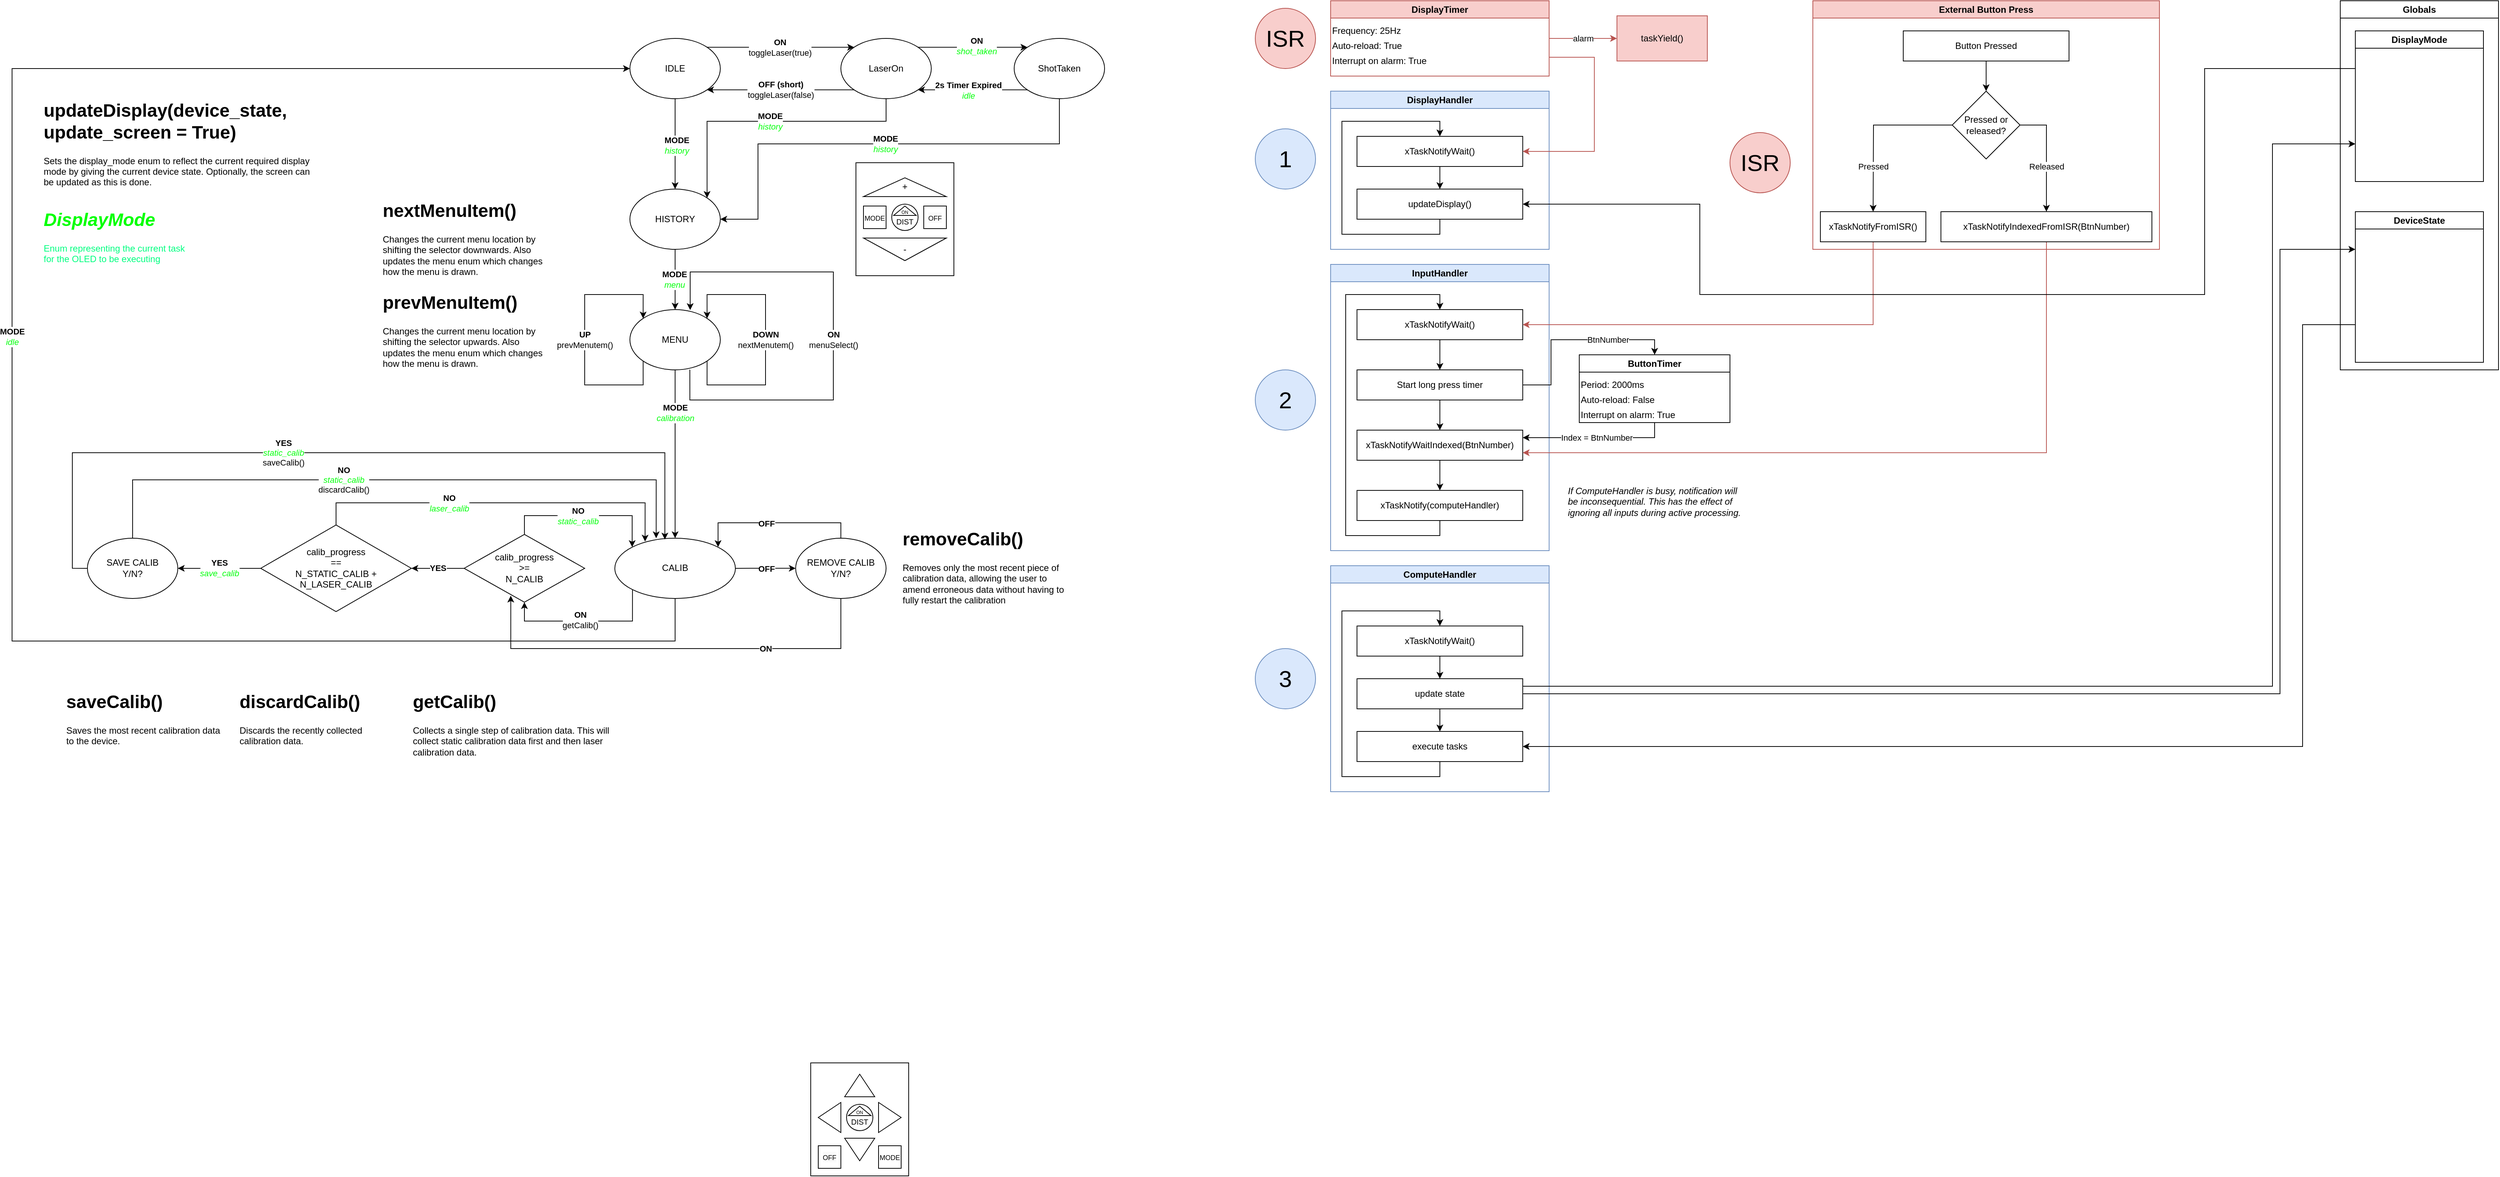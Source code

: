 <mxfile version="24.8.0">
  <diagram name="Page-1" id="2YBvvXClWsGukQMizWep">
    <mxGraphModel dx="4624" dy="1140" grid="1" gridSize="10" guides="1" tooltips="1" connect="1" arrows="1" fold="1" page="1" pageScale="1" pageWidth="850" pageHeight="1100" math="0" shadow="0">
      <root>
        <mxCell id="0" />
        <mxCell id="1" parent="0" />
        <mxCell id="vgHbjqKDZF2ZcQPQUERC-5" value="DisplayHandler" style="swimlane;whiteSpace=wrap;html=1;fillColor=#dae8fc;strokeColor=#6c8ebf;" parent="1" vertex="1">
          <mxGeometry x="30" y="150" width="290" height="210" as="geometry" />
        </mxCell>
        <mxCell id="vgHbjqKDZF2ZcQPQUERC-75" value="" style="edgeStyle=orthogonalEdgeStyle;rounded=0;orthogonalLoop=1;jettySize=auto;html=1;" parent="vgHbjqKDZF2ZcQPQUERC-5" source="vgHbjqKDZF2ZcQPQUERC-10" target="vgHbjqKDZF2ZcQPQUERC-74" edge="1">
          <mxGeometry relative="1" as="geometry" />
        </mxCell>
        <mxCell id="vgHbjqKDZF2ZcQPQUERC-10" value="xTaskNotifyWait()" style="rounded=0;whiteSpace=wrap;html=1;" parent="vgHbjqKDZF2ZcQPQUERC-5" vertex="1">
          <mxGeometry x="35" y="60" width="220" height="40" as="geometry" />
        </mxCell>
        <mxCell id="vgHbjqKDZF2ZcQPQUERC-76" style="edgeStyle=orthogonalEdgeStyle;rounded=0;orthogonalLoop=1;jettySize=auto;html=1;exitX=0.5;exitY=1;exitDx=0;exitDy=0;entryX=0.5;entryY=0;entryDx=0;entryDy=0;" parent="vgHbjqKDZF2ZcQPQUERC-5" source="vgHbjqKDZF2ZcQPQUERC-74" target="vgHbjqKDZF2ZcQPQUERC-10" edge="1">
          <mxGeometry relative="1" as="geometry">
            <Array as="points">
              <mxPoint x="145" y="190" />
              <mxPoint x="15" y="190" />
              <mxPoint x="15" y="40" />
              <mxPoint x="145" y="40" />
            </Array>
          </mxGeometry>
        </mxCell>
        <mxCell id="vgHbjqKDZF2ZcQPQUERC-74" value="updateDisplay()" style="rounded=0;whiteSpace=wrap;html=1;" parent="vgHbjqKDZF2ZcQPQUERC-5" vertex="1">
          <mxGeometry x="35" y="130" width="220" height="40" as="geometry" />
        </mxCell>
        <mxCell id="vgHbjqKDZF2ZcQPQUERC-20" value="alarm" style="edgeStyle=orthogonalEdgeStyle;rounded=0;orthogonalLoop=1;jettySize=auto;html=1;entryX=0;entryY=0.5;entryDx=0;entryDy=0;fillColor=#f8cecc;strokeColor=#b85450;" parent="1" source="vgHbjqKDZF2ZcQPQUERC-12" target="vgHbjqKDZF2ZcQPQUERC-21" edge="1">
          <mxGeometry relative="1" as="geometry">
            <mxPoint x="310" y="80" as="targetPoint" />
          </mxGeometry>
        </mxCell>
        <mxCell id="vgHbjqKDZF2ZcQPQUERC-77" style="edgeStyle=orthogonalEdgeStyle;rounded=0;orthogonalLoop=1;jettySize=auto;html=1;exitX=1;exitY=0.75;exitDx=0;exitDy=0;entryX=1;entryY=0.5;entryDx=0;entryDy=0;fillColor=#f8cecc;strokeColor=#b85450;" parent="1" source="vgHbjqKDZF2ZcQPQUERC-12" target="vgHbjqKDZF2ZcQPQUERC-10" edge="1">
          <mxGeometry relative="1" as="geometry">
            <Array as="points">
              <mxPoint x="380" y="105" />
              <mxPoint x="380" y="230" />
            </Array>
          </mxGeometry>
        </mxCell>
        <mxCell id="vgHbjqKDZF2ZcQPQUERC-12" value="DisplayTimer" style="swimlane;whiteSpace=wrap;html=1;fillColor=#f8cecc;strokeColor=#b85450;" parent="1" vertex="1">
          <mxGeometry x="30" y="30" width="290" height="100" as="geometry" />
        </mxCell>
        <mxCell id="vgHbjqKDZF2ZcQPQUERC-13" value="Frequency: 25Hz" style="text;html=1;align=left;verticalAlign=middle;whiteSpace=wrap;rounded=0;" parent="vgHbjqKDZF2ZcQPQUERC-12" vertex="1">
          <mxGeometry y="30" width="200" height="20" as="geometry" />
        </mxCell>
        <mxCell id="vgHbjqKDZF2ZcQPQUERC-14" value="Auto-reload: True" style="text;html=1;align=left;verticalAlign=middle;whiteSpace=wrap;rounded=0;" parent="vgHbjqKDZF2ZcQPQUERC-12" vertex="1">
          <mxGeometry y="50" width="200" height="20" as="geometry" />
        </mxCell>
        <mxCell id="vgHbjqKDZF2ZcQPQUERC-15" value="Interrupt on alarm: True" style="text;html=1;align=left;verticalAlign=middle;whiteSpace=wrap;rounded=0;" parent="vgHbjqKDZF2ZcQPQUERC-12" vertex="1">
          <mxGeometry y="70" width="200" height="20" as="geometry" />
        </mxCell>
        <mxCell id="vgHbjqKDZF2ZcQPQUERC-21" value="taskYield()" style="rounded=0;whiteSpace=wrap;html=1;fillColor=#f8cecc;strokeColor=#b85450;" parent="1" vertex="1">
          <mxGeometry x="410" y="50" width="120" height="60" as="geometry" />
        </mxCell>
        <mxCell id="vgHbjqKDZF2ZcQPQUERC-22" value="InputHandler" style="swimlane;whiteSpace=wrap;html=1;fillColor=#dae8fc;strokeColor=#6c8ebf;" parent="1" vertex="1">
          <mxGeometry x="30" y="380" width="290" height="380" as="geometry" />
        </mxCell>
        <mxCell id="vgHbjqKDZF2ZcQPQUERC-23" value="" style="edgeStyle=orthogonalEdgeStyle;rounded=0;orthogonalLoop=1;jettySize=auto;html=1;" parent="vgHbjqKDZF2ZcQPQUERC-22" source="vgHbjqKDZF2ZcQPQUERC-24" target="vgHbjqKDZF2ZcQPQUERC-25" edge="1">
          <mxGeometry relative="1" as="geometry" />
        </mxCell>
        <mxCell id="vgHbjqKDZF2ZcQPQUERC-24" value="xTaskNotifyWait()" style="rounded=0;whiteSpace=wrap;html=1;" parent="vgHbjqKDZF2ZcQPQUERC-22" vertex="1">
          <mxGeometry x="35" y="60" width="220" height="40" as="geometry" />
        </mxCell>
        <mxCell id="vgHbjqKDZF2ZcQPQUERC-32" value="" style="edgeStyle=orthogonalEdgeStyle;rounded=0;orthogonalLoop=1;jettySize=auto;html=1;" parent="vgHbjqKDZF2ZcQPQUERC-22" source="vgHbjqKDZF2ZcQPQUERC-25" target="vgHbjqKDZF2ZcQPQUERC-31" edge="1">
          <mxGeometry relative="1" as="geometry" />
        </mxCell>
        <mxCell id="vgHbjqKDZF2ZcQPQUERC-25" value="Start long press timer" style="rounded=0;whiteSpace=wrap;html=1;" parent="vgHbjqKDZF2ZcQPQUERC-22" vertex="1">
          <mxGeometry x="35" y="140" width="220" height="40" as="geometry" />
        </mxCell>
        <mxCell id="vgHbjqKDZF2ZcQPQUERC-56" value="" style="edgeStyle=orthogonalEdgeStyle;rounded=0;orthogonalLoop=1;jettySize=auto;html=1;" parent="vgHbjqKDZF2ZcQPQUERC-22" source="vgHbjqKDZF2ZcQPQUERC-31" target="vgHbjqKDZF2ZcQPQUERC-55" edge="1">
          <mxGeometry relative="1" as="geometry" />
        </mxCell>
        <mxCell id="vgHbjqKDZF2ZcQPQUERC-31" value="xTaskNotifyWaitIndexed(BtnNumber)" style="rounded=0;whiteSpace=wrap;html=1;" parent="vgHbjqKDZF2ZcQPQUERC-22" vertex="1">
          <mxGeometry x="35" y="220" width="220" height="40" as="geometry" />
        </mxCell>
        <mxCell id="vgHbjqKDZF2ZcQPQUERC-58" style="edgeStyle=orthogonalEdgeStyle;rounded=0;orthogonalLoop=1;jettySize=auto;html=1;exitX=0.5;exitY=1;exitDx=0;exitDy=0;entryX=0.5;entryY=0;entryDx=0;entryDy=0;" parent="vgHbjqKDZF2ZcQPQUERC-22" source="vgHbjqKDZF2ZcQPQUERC-55" target="vgHbjqKDZF2ZcQPQUERC-24" edge="1">
          <mxGeometry relative="1" as="geometry">
            <mxPoint x="120.345" y="370" as="targetPoint" />
            <Array as="points">
              <mxPoint x="140" y="360" />
              <mxPoint x="20" y="360" />
              <mxPoint x="20" y="40" />
              <mxPoint x="140" y="40" />
            </Array>
          </mxGeometry>
        </mxCell>
        <mxCell id="vgHbjqKDZF2ZcQPQUERC-55" value="xTaskNotify(computeHandler)" style="rounded=0;whiteSpace=wrap;html=1;" parent="vgHbjqKDZF2ZcQPQUERC-22" vertex="1">
          <mxGeometry x="35" y="300" width="220" height="40" as="geometry" />
        </mxCell>
        <mxCell id="vgHbjqKDZF2ZcQPQUERC-35" value="Index = BtnNumber" style="edgeStyle=orthogonalEdgeStyle;rounded=0;orthogonalLoop=1;jettySize=auto;html=1;exitX=0.5;exitY=1;exitDx=0;exitDy=0;entryX=1;entryY=0.25;entryDx=0;entryDy=0;" parent="1" source="vgHbjqKDZF2ZcQPQUERC-26" target="vgHbjqKDZF2ZcQPQUERC-31" edge="1">
          <mxGeometry relative="1" as="geometry" />
        </mxCell>
        <mxCell id="vgHbjqKDZF2ZcQPQUERC-26" value="ButtonTimer" style="swimlane;whiteSpace=wrap;html=1;" parent="1" vertex="1">
          <mxGeometry x="360" y="500" width="200" height="90" as="geometry" />
        </mxCell>
        <mxCell id="vgHbjqKDZF2ZcQPQUERC-27" value="Period: 2000ms" style="text;html=1;align=left;verticalAlign=middle;whiteSpace=wrap;rounded=0;" parent="vgHbjqKDZF2ZcQPQUERC-26" vertex="1">
          <mxGeometry y="30" width="200" height="20" as="geometry" />
        </mxCell>
        <mxCell id="vgHbjqKDZF2ZcQPQUERC-28" value="Auto-reload: False" style="text;html=1;align=left;verticalAlign=middle;whiteSpace=wrap;rounded=0;" parent="vgHbjqKDZF2ZcQPQUERC-26" vertex="1">
          <mxGeometry y="50" width="200" height="20" as="geometry" />
        </mxCell>
        <mxCell id="vgHbjqKDZF2ZcQPQUERC-29" value="Interrupt on alarm: True" style="text;html=1;align=left;verticalAlign=middle;whiteSpace=wrap;rounded=0;" parent="vgHbjqKDZF2ZcQPQUERC-26" vertex="1">
          <mxGeometry y="70" width="200" height="20" as="geometry" />
        </mxCell>
        <mxCell id="vgHbjqKDZF2ZcQPQUERC-34" value="BtnNumber" style="edgeStyle=orthogonalEdgeStyle;rounded=0;orthogonalLoop=1;jettySize=auto;html=1;exitX=1;exitY=0.5;exitDx=0;exitDy=0;entryX=0.5;entryY=0;entryDx=0;entryDy=0;" parent="1" source="vgHbjqKDZF2ZcQPQUERC-25" target="vgHbjqKDZF2ZcQPQUERC-26" edge="1">
          <mxGeometry x="0.357" relative="1" as="geometry">
            <mxPoint as="offset" />
          </mxGeometry>
        </mxCell>
        <mxCell id="vgHbjqKDZF2ZcQPQUERC-53" style="edgeStyle=orthogonalEdgeStyle;rounded=0;orthogonalLoop=1;jettySize=auto;html=1;exitX=0.5;exitY=1;exitDx=0;exitDy=0;entryX=1;entryY=0.5;entryDx=0;entryDy=0;fillColor=#f8cecc;strokeColor=#b85450;" parent="1" source="vgHbjqKDZF2ZcQPQUERC-43" target="vgHbjqKDZF2ZcQPQUERC-24" edge="1">
          <mxGeometry relative="1" as="geometry">
            <Array as="points">
              <mxPoint x="750" y="460" />
            </Array>
          </mxGeometry>
        </mxCell>
        <mxCell id="vgHbjqKDZF2ZcQPQUERC-54" style="edgeStyle=orthogonalEdgeStyle;rounded=0;orthogonalLoop=1;jettySize=auto;html=1;exitX=0.5;exitY=1;exitDx=0;exitDy=0;entryX=1;entryY=0.75;entryDx=0;entryDy=0;fillColor=#f8cecc;strokeColor=#b85450;" parent="1" source="vgHbjqKDZF2ZcQPQUERC-47" target="vgHbjqKDZF2ZcQPQUERC-31" edge="1">
          <mxGeometry relative="1" as="geometry">
            <Array as="points">
              <mxPoint x="980" y="630" />
            </Array>
          </mxGeometry>
        </mxCell>
        <mxCell id="vgHbjqKDZF2ZcQPQUERC-57" value="&lt;i&gt;If ComputeHandler is busy, notification will be inconsequential. This has the effect of ignoring all inputs during active processing.&lt;/i&gt;" style="text;html=1;align=left;verticalAlign=middle;whiteSpace=wrap;rounded=0;" parent="1" vertex="1">
          <mxGeometry x="342.5" y="660" width="235" height="70" as="geometry" />
        </mxCell>
        <mxCell id="vgHbjqKDZF2ZcQPQUERC-59" value="&lt;font style=&quot;font-size: 31px;&quot;&gt;1&lt;/font&gt;" style="ellipse;whiteSpace=wrap;html=1;aspect=fixed;fillColor=#dae8fc;strokeColor=#6c8ebf;" parent="1" vertex="1">
          <mxGeometry x="-70" y="200" width="80" height="80" as="geometry" />
        </mxCell>
        <mxCell id="vgHbjqKDZF2ZcQPQUERC-60" value="&lt;font style=&quot;font-size: 31px;&quot;&gt;2&lt;/font&gt;" style="ellipse;whiteSpace=wrap;html=1;aspect=fixed;fillColor=#dae8fc;strokeColor=#6c8ebf;" parent="1" vertex="1">
          <mxGeometry x="-70" y="520" width="80" height="80" as="geometry" />
        </mxCell>
        <mxCell id="vgHbjqKDZF2ZcQPQUERC-61" value="&lt;font style=&quot;font-size: 31px;&quot;&gt;ISR&lt;/font&gt;" style="ellipse;whiteSpace=wrap;html=1;aspect=fixed;fillColor=#f8cecc;strokeColor=#b85450;" parent="1" vertex="1">
          <mxGeometry x="560" y="205" width="80" height="80" as="geometry" />
        </mxCell>
        <mxCell id="vgHbjqKDZF2ZcQPQUERC-62" value="&lt;font style=&quot;font-size: 31px;&quot;&gt;ISR&lt;/font&gt;" style="ellipse;whiteSpace=wrap;html=1;aspect=fixed;fillColor=#f8cecc;strokeColor=#b85450;" parent="1" vertex="1">
          <mxGeometry x="-70" y="40" width="80" height="80" as="geometry" />
        </mxCell>
        <mxCell id="vgHbjqKDZF2ZcQPQUERC-64" value="ComputeHandler" style="swimlane;whiteSpace=wrap;html=1;fillColor=#dae8fc;strokeColor=#6c8ebf;" parent="1" vertex="1">
          <mxGeometry x="30" y="780" width="290" height="300" as="geometry" />
        </mxCell>
        <mxCell id="vgHbjqKDZF2ZcQPQUERC-65" value="" style="edgeStyle=orthogonalEdgeStyle;rounded=0;orthogonalLoop=1;jettySize=auto;html=1;" parent="vgHbjqKDZF2ZcQPQUERC-64" source="vgHbjqKDZF2ZcQPQUERC-66" target="vgHbjqKDZF2ZcQPQUERC-67" edge="1">
          <mxGeometry relative="1" as="geometry" />
        </mxCell>
        <mxCell id="vgHbjqKDZF2ZcQPQUERC-66" value="xTaskNotifyWait()" style="rounded=0;whiteSpace=wrap;html=1;" parent="vgHbjqKDZF2ZcQPQUERC-64" vertex="1">
          <mxGeometry x="35" y="80" width="220" height="40" as="geometry" />
        </mxCell>
        <mxCell id="vgHbjqKDZF2ZcQPQUERC-71" value="" style="edgeStyle=orthogonalEdgeStyle;rounded=0;orthogonalLoop=1;jettySize=auto;html=1;" parent="vgHbjqKDZF2ZcQPQUERC-64" source="vgHbjqKDZF2ZcQPQUERC-67" target="vgHbjqKDZF2ZcQPQUERC-70" edge="1">
          <mxGeometry relative="1" as="geometry" />
        </mxCell>
        <mxCell id="vgHbjqKDZF2ZcQPQUERC-67" value="update state" style="rounded=0;whiteSpace=wrap;html=1;" parent="vgHbjqKDZF2ZcQPQUERC-64" vertex="1">
          <mxGeometry x="35" y="150" width="220" height="40" as="geometry" />
        </mxCell>
        <mxCell id="vgHbjqKDZF2ZcQPQUERC-72" style="edgeStyle=orthogonalEdgeStyle;rounded=0;orthogonalLoop=1;jettySize=auto;html=1;exitX=0.5;exitY=1;exitDx=0;exitDy=0;entryX=0.5;entryY=0;entryDx=0;entryDy=0;" parent="vgHbjqKDZF2ZcQPQUERC-64" source="vgHbjqKDZF2ZcQPQUERC-70" target="vgHbjqKDZF2ZcQPQUERC-66" edge="1">
          <mxGeometry relative="1" as="geometry">
            <Array as="points">
              <mxPoint x="145" y="280" />
              <mxPoint x="15" y="280" />
              <mxPoint x="15" y="60" />
              <mxPoint x="145" y="60" />
            </Array>
          </mxGeometry>
        </mxCell>
        <mxCell id="vgHbjqKDZF2ZcQPQUERC-70" value="execute tasks" style="rounded=0;whiteSpace=wrap;html=1;" parent="vgHbjqKDZF2ZcQPQUERC-64" vertex="1">
          <mxGeometry x="35" y="220" width="220" height="40" as="geometry" />
        </mxCell>
        <mxCell id="vgHbjqKDZF2ZcQPQUERC-68" value="&lt;font style=&quot;font-size: 31px;&quot;&gt;3&lt;/font&gt;" style="ellipse;whiteSpace=wrap;html=1;aspect=fixed;fillColor=#dae8fc;strokeColor=#6c8ebf;" parent="1" vertex="1">
          <mxGeometry x="-70" y="890" width="80" height="80" as="geometry" />
        </mxCell>
        <mxCell id="vgHbjqKDZF2ZcQPQUERC-85" value="Globals" style="swimlane;whiteSpace=wrap;html=1;" parent="1" vertex="1">
          <mxGeometry x="1370" y="30" width="210" height="490" as="geometry" />
        </mxCell>
        <mxCell id="vgHbjqKDZF2ZcQPQUERC-86" value="DisplayMode" style="swimlane;whiteSpace=wrap;html=1;startSize=23;" parent="vgHbjqKDZF2ZcQPQUERC-85" vertex="1">
          <mxGeometry x="20" y="40" width="170" height="200" as="geometry" />
        </mxCell>
        <mxCell id="vgHbjqKDZF2ZcQPQUERC-88" value="DeviceState" style="swimlane;whiteSpace=wrap;html=1;startSize=23;" parent="vgHbjqKDZF2ZcQPQUERC-85" vertex="1">
          <mxGeometry x="20" y="280" width="170" height="200" as="geometry" />
        </mxCell>
        <mxCell id="vgHbjqKDZF2ZcQPQUERC-89" style="edgeStyle=orthogonalEdgeStyle;rounded=0;orthogonalLoop=1;jettySize=auto;html=1;exitX=1;exitY=0.5;exitDx=0;exitDy=0;entryX=0;entryY=0.25;entryDx=0;entryDy=0;" parent="1" source="vgHbjqKDZF2ZcQPQUERC-67" target="vgHbjqKDZF2ZcQPQUERC-88" edge="1">
          <mxGeometry relative="1" as="geometry">
            <Array as="points">
              <mxPoint x="1290" y="950" />
              <mxPoint x="1290" y="360" />
            </Array>
          </mxGeometry>
        </mxCell>
        <mxCell id="vgHbjqKDZF2ZcQPQUERC-90" style="edgeStyle=orthogonalEdgeStyle;rounded=0;orthogonalLoop=1;jettySize=auto;html=1;exitX=0;exitY=0.75;exitDx=0;exitDy=0;entryX=1;entryY=0.5;entryDx=0;entryDy=0;" parent="1" source="vgHbjqKDZF2ZcQPQUERC-88" target="vgHbjqKDZF2ZcQPQUERC-70" edge="1">
          <mxGeometry relative="1" as="geometry">
            <Array as="points">
              <mxPoint x="1320" y="460" />
              <mxPoint x="1320" y="1020" />
            </Array>
          </mxGeometry>
        </mxCell>
        <mxCell id="vgHbjqKDZF2ZcQPQUERC-91" style="edgeStyle=orthogonalEdgeStyle;rounded=0;orthogonalLoop=1;jettySize=auto;html=1;exitX=1;exitY=0.25;exitDx=0;exitDy=0;entryX=0;entryY=0.75;entryDx=0;entryDy=0;" parent="1" source="vgHbjqKDZF2ZcQPQUERC-67" target="vgHbjqKDZF2ZcQPQUERC-86" edge="1">
          <mxGeometry relative="1" as="geometry">
            <Array as="points">
              <mxPoint x="1280" y="940" />
              <mxPoint x="1280" y="220" />
            </Array>
          </mxGeometry>
        </mxCell>
        <mxCell id="vgHbjqKDZF2ZcQPQUERC-37" value="External Button Press" style="swimlane;whiteSpace=wrap;html=1;fillColor=#f8cecc;strokeColor=#b85450;" parent="1" vertex="1">
          <mxGeometry x="670" y="30" width="460" height="330" as="geometry" />
        </mxCell>
        <mxCell id="vgHbjqKDZF2ZcQPQUERC-49" value="" style="edgeStyle=orthogonalEdgeStyle;rounded=0;orthogonalLoop=1;jettySize=auto;html=1;" parent="vgHbjqKDZF2ZcQPQUERC-37" source="vgHbjqKDZF2ZcQPQUERC-44" target="vgHbjqKDZF2ZcQPQUERC-45" edge="1">
          <mxGeometry relative="1" as="geometry" />
        </mxCell>
        <mxCell id="vgHbjqKDZF2ZcQPQUERC-44" value="Button Pressed" style="rounded=0;whiteSpace=wrap;html=1;" parent="vgHbjqKDZF2ZcQPQUERC-37" vertex="1">
          <mxGeometry x="120" y="40" width="220" height="40" as="geometry" />
        </mxCell>
        <mxCell id="vgHbjqKDZF2ZcQPQUERC-46" value="Pressed" style="edgeStyle=orthogonalEdgeStyle;rounded=0;orthogonalLoop=1;jettySize=auto;html=1;exitX=0;exitY=0.5;exitDx=0;exitDy=0;" parent="vgHbjqKDZF2ZcQPQUERC-37" source="vgHbjqKDZF2ZcQPQUERC-45" edge="1">
          <mxGeometry x="0.453" relative="1" as="geometry">
            <mxPoint x="80" y="280" as="targetPoint" />
            <mxPoint as="offset" />
          </mxGeometry>
        </mxCell>
        <mxCell id="vgHbjqKDZF2ZcQPQUERC-48" style="edgeStyle=orthogonalEdgeStyle;rounded=0;orthogonalLoop=1;jettySize=auto;html=1;exitX=1;exitY=0.5;exitDx=0;exitDy=0;entryX=0.5;entryY=0;entryDx=0;entryDy=0;" parent="vgHbjqKDZF2ZcQPQUERC-37" source="vgHbjqKDZF2ZcQPQUERC-45" target="vgHbjqKDZF2ZcQPQUERC-47" edge="1">
          <mxGeometry relative="1" as="geometry" />
        </mxCell>
        <mxCell id="vgHbjqKDZF2ZcQPQUERC-50" value="Released" style="edgeLabel;html=1;align=center;verticalAlign=middle;resizable=0;points=[];" parent="vgHbjqKDZF2ZcQPQUERC-48" vertex="1" connectable="0">
          <mxGeometry x="0.321" y="-2" relative="1" as="geometry">
            <mxPoint x="2" y="-9" as="offset" />
          </mxGeometry>
        </mxCell>
        <mxCell id="vgHbjqKDZF2ZcQPQUERC-45" value="Pressed or&lt;br&gt;released?" style="rhombus;whiteSpace=wrap;html=1;" parent="vgHbjqKDZF2ZcQPQUERC-37" vertex="1">
          <mxGeometry x="185" y="120" width="90" height="90" as="geometry" />
        </mxCell>
        <mxCell id="vgHbjqKDZF2ZcQPQUERC-43" value="xTaskNotifyFromISR()" style="rounded=0;whiteSpace=wrap;html=1;" parent="vgHbjqKDZF2ZcQPQUERC-37" vertex="1">
          <mxGeometry x="10" y="280" width="140" height="40" as="geometry" />
        </mxCell>
        <mxCell id="vgHbjqKDZF2ZcQPQUERC-47" value="xTaskNotifyIndexedFromISR(BtnNumber)" style="rounded=0;whiteSpace=wrap;html=1;" parent="vgHbjqKDZF2ZcQPQUERC-37" vertex="1">
          <mxGeometry x="170" y="280" width="280" height="40" as="geometry" />
        </mxCell>
        <mxCell id="vgHbjqKDZF2ZcQPQUERC-96" style="edgeStyle=orthogonalEdgeStyle;rounded=0;orthogonalLoop=1;jettySize=auto;html=1;exitX=0;exitY=0.25;exitDx=0;exitDy=0;entryX=1;entryY=0.5;entryDx=0;entryDy=0;" parent="1" source="vgHbjqKDZF2ZcQPQUERC-86" target="vgHbjqKDZF2ZcQPQUERC-74" edge="1">
          <mxGeometry relative="1" as="geometry">
            <Array as="points">
              <mxPoint x="1190" y="120" />
              <mxPoint x="1190" y="420" />
              <mxPoint x="520" y="420" />
              <mxPoint x="520" y="300" />
            </Array>
          </mxGeometry>
        </mxCell>
        <mxCell id="vgHbjqKDZF2ZcQPQUERC-100" value="&lt;b&gt;ON&lt;/b&gt;&lt;div&gt;toggleLaser(true)&lt;/div&gt;" style="edgeStyle=orthogonalEdgeStyle;rounded=0;orthogonalLoop=1;jettySize=auto;html=1;exitX=1;exitY=0;exitDx=0;exitDy=0;entryX=0;entryY=0;entryDx=0;entryDy=0;" parent="1" source="vgHbjqKDZF2ZcQPQUERC-97" target="vgHbjqKDZF2ZcQPQUERC-98" edge="1">
          <mxGeometry x="-0.006" relative="1" as="geometry">
            <mxPoint as="offset" />
          </mxGeometry>
        </mxCell>
        <mxCell id="vgHbjqKDZF2ZcQPQUERC-120" value="" style="edgeStyle=orthogonalEdgeStyle;rounded=0;orthogonalLoop=1;jettySize=auto;html=1;" parent="1" source="vgHbjqKDZF2ZcQPQUERC-97" target="vgHbjqKDZF2ZcQPQUERC-119" edge="1">
          <mxGeometry relative="1" as="geometry" />
        </mxCell>
        <mxCell id="vgHbjqKDZF2ZcQPQUERC-122" value="&lt;b&gt;MODE&lt;/b&gt;&lt;br&gt;&lt;i style=&quot;color: rgb(5, 255, 13);&quot;&gt;history&lt;/i&gt;" style="edgeLabel;html=1;align=center;verticalAlign=middle;resizable=0;points=[];" parent="vgHbjqKDZF2ZcQPQUERC-120" vertex="1" connectable="0">
          <mxGeometry x="0.03" y="2" relative="1" as="geometry">
            <mxPoint as="offset" />
          </mxGeometry>
        </mxCell>
        <mxCell id="vgHbjqKDZF2ZcQPQUERC-97" value="IDLE" style="ellipse;whiteSpace=wrap;html=1;" parent="1" vertex="1">
          <mxGeometry x="-900" y="80" width="120" height="80" as="geometry" />
        </mxCell>
        <mxCell id="vgHbjqKDZF2ZcQPQUERC-99" value="&lt;b&gt;OFF (short)&lt;/b&gt;&lt;br&gt;toggleLaser(false)" style="edgeStyle=orthogonalEdgeStyle;rounded=0;orthogonalLoop=1;jettySize=auto;html=1;exitX=0;exitY=1;exitDx=0;exitDy=0;entryX=1;entryY=1;entryDx=0;entryDy=0;" parent="1" source="vgHbjqKDZF2ZcQPQUERC-98" target="vgHbjqKDZF2ZcQPQUERC-97" edge="1">
          <mxGeometry x="-0.001" relative="1" as="geometry">
            <mxPoint as="offset" />
          </mxGeometry>
        </mxCell>
        <mxCell id="vgHbjqKDZF2ZcQPQUERC-121" value="&lt;b&gt;MODE&lt;/b&gt;&lt;br&gt;&lt;font color=&quot;#05ff0d&quot;&gt;&lt;i&gt;history&lt;/i&gt;&lt;/font&gt;" style="edgeStyle=orthogonalEdgeStyle;rounded=0;orthogonalLoop=1;jettySize=auto;html=1;exitX=0.5;exitY=1;exitDx=0;exitDy=0;entryX=1;entryY=0;entryDx=0;entryDy=0;" parent="1" source="vgHbjqKDZF2ZcQPQUERC-98" target="vgHbjqKDZF2ZcQPQUERC-119" edge="1">
          <mxGeometry relative="1" as="geometry">
            <Array as="points">
              <mxPoint x="-560" y="190" />
              <mxPoint x="-798" y="190" />
            </Array>
          </mxGeometry>
        </mxCell>
        <mxCell id="vgHbjqKDZF2ZcQPQUERC-98" value="LaserOn" style="ellipse;whiteSpace=wrap;html=1;" parent="1" vertex="1">
          <mxGeometry x="-620" y="80" width="120" height="80" as="geometry" />
        </mxCell>
        <mxCell id="vgHbjqKDZF2ZcQPQUERC-118" value="&lt;b&gt;ON&lt;/b&gt;&lt;br&gt;&lt;font color=&quot;#05ff0d&quot;&gt;&lt;i&gt;shot_taken&lt;/i&gt;&lt;/font&gt;" style="edgeStyle=orthogonalEdgeStyle;rounded=0;orthogonalLoop=1;jettySize=auto;html=1;exitX=1;exitY=0;exitDx=0;exitDy=0;entryX=0;entryY=0;entryDx=0;entryDy=0;" parent="1" source="vgHbjqKDZF2ZcQPQUERC-98" target="E-w-eAYrNFObsDwCpEla-29" edge="1">
          <mxGeometry x="0.069" y="2" relative="1" as="geometry">
            <Array as="points">
              <mxPoint x="-500" y="92" />
              <mxPoint x="-392" y="92" />
            </Array>
            <mxPoint as="offset" />
          </mxGeometry>
        </mxCell>
        <mxCell id="vgHbjqKDZF2ZcQPQUERC-124" value="" style="edgeStyle=orthogonalEdgeStyle;rounded=0;orthogonalLoop=1;jettySize=auto;html=1;" parent="1" source="vgHbjqKDZF2ZcQPQUERC-119" target="vgHbjqKDZF2ZcQPQUERC-123" edge="1">
          <mxGeometry relative="1" as="geometry" />
        </mxCell>
        <mxCell id="vgHbjqKDZF2ZcQPQUERC-125" value="&lt;b&gt;MODE&lt;/b&gt;&lt;br&gt;&lt;font color=&quot;#05ff0d&quot;&gt;&lt;i&gt;menu&lt;/i&gt;&lt;/font&gt;" style="edgeLabel;html=1;align=center;verticalAlign=middle;resizable=0;points=[];" parent="vgHbjqKDZF2ZcQPQUERC-124" vertex="1" connectable="0">
          <mxGeometry x="-0.008" y="-1" relative="1" as="geometry">
            <mxPoint as="offset" />
          </mxGeometry>
        </mxCell>
        <mxCell id="vgHbjqKDZF2ZcQPQUERC-119" value="HISTORY" style="ellipse;whiteSpace=wrap;html=1;" parent="1" vertex="1">
          <mxGeometry x="-900" y="280" width="120" height="80" as="geometry" />
        </mxCell>
        <mxCell id="vgHbjqKDZF2ZcQPQUERC-129" value="&lt;b&gt;MODE&lt;/b&gt;&lt;br&gt;&lt;i style=&quot;color: rgb(5, 255, 13);&quot;&gt;calibration&lt;/i&gt;" style="edgeStyle=orthogonalEdgeStyle;rounded=0;orthogonalLoop=1;jettySize=auto;html=1;" parent="1" source="vgHbjqKDZF2ZcQPQUERC-123" target="vgHbjqKDZF2ZcQPQUERC-128" edge="1">
          <mxGeometry x="-0.49" relative="1" as="geometry">
            <Array as="points">
              <mxPoint x="-840" y="590" />
              <mxPoint x="-840" y="590" />
            </Array>
            <mxPoint as="offset" />
          </mxGeometry>
        </mxCell>
        <mxCell id="vgHbjqKDZF2ZcQPQUERC-123" value="MENU" style="ellipse;whiteSpace=wrap;html=1;" parent="1" vertex="1">
          <mxGeometry x="-900" y="440" width="120" height="80" as="geometry" />
        </mxCell>
        <mxCell id="vgHbjqKDZF2ZcQPQUERC-126" value="&lt;b&gt;UP&lt;br&gt;&lt;/b&gt;prevMenutem()" style="edgeStyle=orthogonalEdgeStyle;rounded=0;orthogonalLoop=1;jettySize=auto;html=1;exitX=0;exitY=0;exitDx=0;exitDy=0;entryX=0;entryY=1;entryDx=0;entryDy=0;startArrow=classic;startFill=1;endArrow=none;endFill=0;" parent="1" source="vgHbjqKDZF2ZcQPQUERC-123" target="vgHbjqKDZF2ZcQPQUERC-123" edge="1">
          <mxGeometry relative="1" as="geometry">
            <Array as="points">
              <mxPoint x="-882" y="420" />
              <mxPoint x="-960" y="420" />
              <mxPoint x="-960" y="540" />
              <mxPoint x="-882" y="540" />
            </Array>
            <mxPoint as="offset" />
          </mxGeometry>
        </mxCell>
        <mxCell id="vgHbjqKDZF2ZcQPQUERC-127" value="&lt;b style=&quot;forced-color-adjust: none; color: rgb(0, 0, 0); font-family: Helvetica; font-size: 11px; font-style: normal; font-variant-ligatures: normal; font-variant-caps: normal; letter-spacing: normal; orphans: 2; text-align: center; text-indent: 0px; text-transform: none; widows: 2; word-spacing: 0px; -webkit-text-stroke-width: 0px; white-space: nowrap; text-decoration-thickness: initial; text-decoration-style: initial; text-decoration-color: initial;&quot;&gt;DOWN&lt;br style=&quot;forced-color-adjust: none;&quot;&gt;&lt;/b&gt;&lt;span style=&quot;color: rgb(0, 0, 0); font-family: Helvetica; font-size: 11px; font-style: normal; font-variant-ligatures: normal; font-variant-caps: normal; font-weight: 400; letter-spacing: normal; orphans: 2; text-align: center; text-indent: 0px; text-transform: none; widows: 2; word-spacing: 0px; -webkit-text-stroke-width: 0px; white-space: nowrap; background-color: rgb(255, 255, 255); text-decoration-thickness: initial; text-decoration-style: initial; text-decoration-color: initial; display: inline !important; float: none;&quot;&gt;nextMenutem()&lt;/span&gt;" style="edgeStyle=orthogonalEdgeStyle;rounded=0;orthogonalLoop=1;jettySize=auto;html=1;exitX=1;exitY=0;exitDx=0;exitDy=0;entryX=1;entryY=1;entryDx=0;entryDy=0;startArrow=classic;startFill=1;endArrow=none;endFill=0;" parent="1" source="vgHbjqKDZF2ZcQPQUERC-123" target="vgHbjqKDZF2ZcQPQUERC-123" edge="1">
          <mxGeometry relative="1" as="geometry">
            <Array as="points">
              <mxPoint x="-798" y="420" />
              <mxPoint x="-720" y="420" />
              <mxPoint x="-720" y="540" />
              <mxPoint x="-798" y="540" />
            </Array>
          </mxGeometry>
        </mxCell>
        <mxCell id="E-w-eAYrNFObsDwCpEla-2" style="edgeStyle=orthogonalEdgeStyle;rounded=0;orthogonalLoop=1;jettySize=auto;html=1;exitX=0.5;exitY=1;exitDx=0;exitDy=0;entryX=0;entryY=0.5;entryDx=0;entryDy=0;" edge="1" parent="1" source="vgHbjqKDZF2ZcQPQUERC-128" target="vgHbjqKDZF2ZcQPQUERC-97">
          <mxGeometry relative="1" as="geometry">
            <Array as="points">
              <mxPoint x="-840" y="880" />
              <mxPoint x="-1720" y="880" />
              <mxPoint x="-1720" y="120" />
            </Array>
          </mxGeometry>
        </mxCell>
        <mxCell id="E-w-eAYrNFObsDwCpEla-3" value="&lt;b&gt;MODE&lt;/b&gt;&lt;br&gt;&lt;font color=&quot;#05ff0d&quot;&gt;&lt;i&gt;idle&lt;/i&gt;&lt;/font&gt;" style="edgeLabel;html=1;align=center;verticalAlign=middle;resizable=0;points=[];" vertex="1" connectable="0" parent="E-w-eAYrNFObsDwCpEla-2">
          <mxGeometry x="0.062" y="5" relative="1" as="geometry">
            <mxPoint x="5" y="-4" as="offset" />
          </mxGeometry>
        </mxCell>
        <mxCell id="vgHbjqKDZF2ZcQPQUERC-128" value="CALIB" style="ellipse;whiteSpace=wrap;html=1;" parent="1" vertex="1">
          <mxGeometry x="-920" y="743.44" width="160" height="80" as="geometry" />
        </mxCell>
        <mxCell id="vgHbjqKDZF2ZcQPQUERC-131" style="edgeStyle=orthogonalEdgeStyle;rounded=0;orthogonalLoop=1;jettySize=auto;html=1;exitX=1;exitY=0.5;exitDx=0;exitDy=0;entryX=0;entryY=0.5;entryDx=0;entryDy=0;" parent="1" source="vgHbjqKDZF2ZcQPQUERC-128" target="vgHbjqKDZF2ZcQPQUERC-140" edge="1">
          <mxGeometry relative="1" as="geometry">
            <Array as="points">
              <mxPoint x="-740" y="783" />
              <mxPoint x="-700" y="783" />
            </Array>
          </mxGeometry>
        </mxCell>
        <mxCell id="vgHbjqKDZF2ZcQPQUERC-139" value="&lt;b&gt;OFF&lt;/b&gt;" style="edgeLabel;html=1;align=center;verticalAlign=middle;resizable=0;points=[];" parent="vgHbjqKDZF2ZcQPQUERC-131" vertex="1" connectable="0">
          <mxGeometry x="0.041" relative="1" as="geometry">
            <mxPoint x="-1" as="offset" />
          </mxGeometry>
        </mxCell>
        <mxCell id="vgHbjqKDZF2ZcQPQUERC-132" style="edgeStyle=orthogonalEdgeStyle;rounded=0;orthogonalLoop=1;jettySize=auto;html=1;exitX=0;exitY=1;exitDx=0;exitDy=0;entryX=0.5;entryY=1;entryDx=0;entryDy=0;" parent="1" source="vgHbjqKDZF2ZcQPQUERC-128" target="vgHbjqKDZF2ZcQPQUERC-148" edge="1">
          <mxGeometry relative="1" as="geometry">
            <Array as="points">
              <mxPoint x="-897" y="853.5" />
              <mxPoint x="-1040" y="853.5" />
            </Array>
          </mxGeometry>
        </mxCell>
        <mxCell id="vgHbjqKDZF2ZcQPQUERC-137" value="&lt;b&gt;ON&lt;/b&gt;&lt;br&gt;getCalib()" style="edgeLabel;html=1;align=center;verticalAlign=middle;resizable=0;points=[];" parent="vgHbjqKDZF2ZcQPQUERC-132" vertex="1" connectable="0">
          <mxGeometry x="0.055" y="-2" relative="1" as="geometry">
            <mxPoint as="offset" />
          </mxGeometry>
        </mxCell>
        <mxCell id="vgHbjqKDZF2ZcQPQUERC-142" style="edgeStyle=orthogonalEdgeStyle;rounded=0;orthogonalLoop=1;jettySize=auto;html=1;exitX=0.5;exitY=0;exitDx=0;exitDy=0;entryX=1;entryY=0;entryDx=0;entryDy=0;" parent="1" source="vgHbjqKDZF2ZcQPQUERC-140" target="vgHbjqKDZF2ZcQPQUERC-128" edge="1">
          <mxGeometry relative="1" as="geometry">
            <Array as="points">
              <mxPoint x="-620" y="723" />
              <mxPoint x="-783" y="723" />
              <mxPoint x="-783" y="755" />
            </Array>
          </mxGeometry>
        </mxCell>
        <mxCell id="vgHbjqKDZF2ZcQPQUERC-145" value="&lt;b&gt;OFF&lt;/b&gt;" style="edgeLabel;html=1;align=center;verticalAlign=middle;resizable=0;points=[];" parent="vgHbjqKDZF2ZcQPQUERC-142" vertex="1" connectable="0">
          <mxGeometry x="-0.203" relative="1" as="geometry">
            <mxPoint x="-34" y="1" as="offset" />
          </mxGeometry>
        </mxCell>
        <mxCell id="E-w-eAYrNFObsDwCpEla-13" value="&lt;b&gt;ON&lt;/b&gt;" style="edgeStyle=orthogonalEdgeStyle;rounded=0;orthogonalLoop=1;jettySize=auto;html=1;exitX=0.5;exitY=1;exitDx=0;exitDy=0;entryX=0.387;entryY=0.904;entryDx=0;entryDy=0;entryPerimeter=0;" edge="1" parent="1" source="vgHbjqKDZF2ZcQPQUERC-140" target="vgHbjqKDZF2ZcQPQUERC-148">
          <mxGeometry x="-0.42" relative="1" as="geometry">
            <Array as="points">
              <mxPoint x="-620" y="890" />
              <mxPoint x="-1058" y="890" />
            </Array>
            <mxPoint as="offset" />
          </mxGeometry>
        </mxCell>
        <mxCell id="vgHbjqKDZF2ZcQPQUERC-140" value="REMOVE CALIB&lt;br&gt;Y/N?" style="ellipse;whiteSpace=wrap;html=1;" parent="1" vertex="1">
          <mxGeometry x="-680" y="743.44" width="120" height="80" as="geometry" />
        </mxCell>
        <mxCell id="vgHbjqKDZF2ZcQPQUERC-149" value="&lt;b&gt;NO&lt;br&gt;&lt;/b&gt;&lt;font style=&quot;&quot; color=&quot;#05ff0d&quot;&gt;&lt;i style=&quot;&quot;&gt;static_calib&lt;/i&gt;&lt;/font&gt;" style="edgeStyle=orthogonalEdgeStyle;rounded=0;orthogonalLoop=1;jettySize=auto;html=1;exitX=0.5;exitY=0;exitDx=0;exitDy=0;entryX=0;entryY=0;entryDx=0;entryDy=0;" parent="1" source="vgHbjqKDZF2ZcQPQUERC-148" target="vgHbjqKDZF2ZcQPQUERC-128" edge="1">
          <mxGeometry x="-0.091" relative="1" as="geometry">
            <Array as="points">
              <mxPoint x="-1040" y="713.5" />
              <mxPoint x="-897" y="713.5" />
              <mxPoint x="-897" y="755.5" />
            </Array>
            <mxPoint as="offset" />
          </mxGeometry>
        </mxCell>
        <mxCell id="vgHbjqKDZF2ZcQPQUERC-151" value="&lt;b&gt;YES&lt;/b&gt;" style="edgeStyle=orthogonalEdgeStyle;rounded=0;orthogonalLoop=1;jettySize=auto;html=1;" parent="1" source="vgHbjqKDZF2ZcQPQUERC-148" target="vgHbjqKDZF2ZcQPQUERC-150" edge="1">
          <mxGeometry relative="1" as="geometry" />
        </mxCell>
        <mxCell id="vgHbjqKDZF2ZcQPQUERC-148" value="calib_progress&lt;br&gt;&amp;gt;=&lt;br&gt;N_CALIB" style="rhombus;whiteSpace=wrap;html=1;" parent="1" vertex="1">
          <mxGeometry x="-1120" y="738.44" width="160" height="90" as="geometry" />
        </mxCell>
        <mxCell id="vgHbjqKDZF2ZcQPQUERC-156" value="&lt;b&gt;YES&lt;/b&gt;&lt;br&gt;&lt;font color=&quot;#05ff0d&quot;&gt;&lt;i&gt;save_calib&lt;/i&gt;&lt;/font&gt;" style="edgeStyle=orthogonalEdgeStyle;rounded=0;orthogonalLoop=1;jettySize=auto;html=1;entryX=1;entryY=0.5;entryDx=0;entryDy=0;" parent="1" source="vgHbjqKDZF2ZcQPQUERC-150" target="vgHbjqKDZF2ZcQPQUERC-161" edge="1">
          <mxGeometry relative="1" as="geometry">
            <mxPoint x="-1460" y="783.44" as="targetPoint" />
          </mxGeometry>
        </mxCell>
        <mxCell id="vgHbjqKDZF2ZcQPQUERC-150" value="calib_progress&lt;br&gt;==&lt;br&gt;N_STATIC_CALIB + N_LASER_CALIB" style="rhombus;whiteSpace=wrap;html=1;" parent="1" vertex="1">
          <mxGeometry x="-1390" y="725.94" width="200" height="115" as="geometry" />
        </mxCell>
        <mxCell id="vgHbjqKDZF2ZcQPQUERC-152" value="&lt;b&gt;NO&lt;/b&gt;&lt;br&gt;&lt;font color=&quot;#05ff0d&quot;&gt;&lt;i&gt;laser_calib&lt;/i&gt;&lt;/font&gt;" style="edgeStyle=orthogonalEdgeStyle;rounded=0;orthogonalLoop=1;jettySize=auto;html=1;exitX=0.5;exitY=0;exitDx=0;exitDy=0;entryX=0.251;entryY=0.056;entryDx=0;entryDy=0;entryPerimeter=0;" parent="1" source="vgHbjqKDZF2ZcQPQUERC-150" target="vgHbjqKDZF2ZcQPQUERC-128" edge="1">
          <mxGeometry x="-0.269" relative="1" as="geometry">
            <Array as="points">
              <mxPoint x="-1290" y="696.5" />
              <mxPoint x="-880" y="696.5" />
            </Array>
            <mxPoint as="offset" />
          </mxGeometry>
        </mxCell>
        <mxCell id="vgHbjqKDZF2ZcQPQUERC-157" value="&lt;b&gt;NO&lt;/b&gt;&lt;div&gt;&lt;font style=&quot;&quot; color=&quot;#05ff0d&quot;&gt;&lt;i style=&quot;&quot;&gt;static_calib&lt;/i&gt;&lt;/font&gt;&lt;br&gt;discardCalib()&lt;/div&gt;" style="edgeStyle=orthogonalEdgeStyle;rounded=0;orthogonalLoop=1;jettySize=auto;html=1;exitX=0.5;exitY=0;exitDx=0;exitDy=0;entryX=0.343;entryY=0.001;entryDx=0;entryDy=0;entryPerimeter=0;" parent="1" source="vgHbjqKDZF2ZcQPQUERC-161" target="vgHbjqKDZF2ZcQPQUERC-128" edge="1">
          <mxGeometry x="-0.159" relative="1" as="geometry">
            <mxPoint x="-1540" y="738.44" as="sourcePoint" />
            <Array as="points">
              <mxPoint x="-1560" y="666" />
              <mxPoint x="-865" y="666" />
            </Array>
            <mxPoint as="offset" />
          </mxGeometry>
        </mxCell>
        <mxCell id="vgHbjqKDZF2ZcQPQUERC-158" style="edgeStyle=orthogonalEdgeStyle;rounded=0;orthogonalLoop=1;jettySize=auto;html=1;exitX=0;exitY=0.5;exitDx=0;exitDy=0;entryX=0.415;entryY=0.022;entryDx=0;entryDy=0;entryPerimeter=0;" parent="1" source="vgHbjqKDZF2ZcQPQUERC-161" target="vgHbjqKDZF2ZcQPQUERC-128" edge="1">
          <mxGeometry relative="1" as="geometry">
            <mxPoint x="-1620" y="783.44" as="sourcePoint" />
            <Array as="points">
              <mxPoint x="-1640" y="783" />
              <mxPoint x="-1640" y="630" />
              <mxPoint x="-854" y="630" />
            </Array>
          </mxGeometry>
        </mxCell>
        <mxCell id="vgHbjqKDZF2ZcQPQUERC-159" value="&lt;b&gt;YES&lt;br&gt;&lt;/b&gt;&lt;i style=&quot;color: rgb(5, 255, 13);&quot;&gt;static_calib&lt;/i&gt;&lt;br&gt;saveCalib()" style="edgeLabel;html=1;align=center;verticalAlign=middle;resizable=0;points=[];" parent="vgHbjqKDZF2ZcQPQUERC-158" vertex="1" connectable="0">
          <mxGeometry x="0.265" y="3" relative="1" as="geometry">
            <mxPoint x="-227" y="3" as="offset" />
          </mxGeometry>
        </mxCell>
        <mxCell id="vgHbjqKDZF2ZcQPQUERC-161" value="SAVE CALIB&lt;br&gt;Y/N?" style="ellipse;whiteSpace=wrap;html=1;" parent="1" vertex="1">
          <mxGeometry x="-1620" y="743.44" width="120" height="80" as="geometry" />
        </mxCell>
        <mxCell id="E-w-eAYrNFObsDwCpEla-1" value="&lt;h1 style=&quot;margin-top: 0px;&quot;&gt;removeCalib()&lt;/h1&gt;&lt;p&gt;Removes only the most recent piece of calibration data, allowing the user to amend erroneous data without having to fully restart the calibration&lt;/p&gt;" style="text;html=1;whiteSpace=wrap;overflow=hidden;rounded=0;" vertex="1" parent="1">
          <mxGeometry x="-540" y="723.91" width="220" height="119.06" as="geometry" />
        </mxCell>
        <mxCell id="E-w-eAYrNFObsDwCpEla-5" value="&lt;h1 style=&quot;margin-top: 0px;&quot;&gt;updateDisplay(device_state, update_screen = True)&lt;/h1&gt;&lt;p&gt;Sets the display_mode enum to reflect the current required display mode by giving the current device state. Optionally, the screen can be updated as this is done.&lt;/p&gt;" style="text;html=1;whiteSpace=wrap;overflow=hidden;rounded=0;" vertex="1" parent="1">
          <mxGeometry x="-1680" y="155.47" width="360" height="129.53" as="geometry" />
        </mxCell>
        <mxCell id="E-w-eAYrNFObsDwCpEla-6" value="&lt;h1 style=&quot;margin-top: 0px;&quot;&gt;nextMenuItem()&lt;/h1&gt;&lt;p&gt;Changes the current menu location by shifting the selector downwards. Also updates the menu enum which changes how the menu is drawn.&lt;/p&gt;" style="text;html=1;whiteSpace=wrap;overflow=hidden;rounded=0;" vertex="1" parent="1">
          <mxGeometry x="-1230" y="287.5" width="220" height="110" as="geometry" />
        </mxCell>
        <mxCell id="E-w-eAYrNFObsDwCpEla-7" value="&lt;h1 style=&quot;margin-top: 0px;&quot;&gt;prevMenuItem()&lt;/h1&gt;&lt;p&gt;Changes the current menu location by shifting the selector upwards. Also updates the menu enum which changes how the menu is drawn.&lt;br&gt;&lt;/p&gt;" style="text;html=1;whiteSpace=wrap;overflow=hidden;rounded=0;" vertex="1" parent="1">
          <mxGeometry x="-1230" y="410" width="220" height="110" as="geometry" />
        </mxCell>
        <mxCell id="E-w-eAYrNFObsDwCpEla-8" value="&lt;h1 style=&quot;margin-top: 0px;&quot;&gt;saveCalib()&lt;/h1&gt;&lt;p&gt;Saves the most recent calibration data to the device.&lt;/p&gt;" style="text;html=1;whiteSpace=wrap;overflow=hidden;rounded=0;" vertex="1" parent="1">
          <mxGeometry x="-1650" y="940" width="210" height="80" as="geometry" />
        </mxCell>
        <mxCell id="E-w-eAYrNFObsDwCpEla-9" value="&lt;h1 style=&quot;margin-top: 0px;&quot;&gt;discardCalib()&lt;/h1&gt;&lt;p&gt;Discards the recently collected calibration data.&lt;/p&gt;" style="text;html=1;whiteSpace=wrap;overflow=hidden;rounded=0;" vertex="1" parent="1">
          <mxGeometry x="-1420" y="940" width="210" height="129.53" as="geometry" />
        </mxCell>
        <mxCell id="E-w-eAYrNFObsDwCpEla-10" value="&lt;h1 style=&quot;margin-top: 0px;&quot;&gt;getCalib()&lt;/h1&gt;&lt;p&gt;Collects a single step of calibration data. This will collect static calibration data first and then laser calibration data.&lt;/p&gt;" style="text;html=1;whiteSpace=wrap;overflow=hidden;rounded=0;" vertex="1" parent="1">
          <mxGeometry x="-1190" y="940" width="270" height="129.53" as="geometry" />
        </mxCell>
        <mxCell id="E-w-eAYrNFObsDwCpEla-26" value="" style="group" vertex="1" connectable="0" parent="1">
          <mxGeometry x="-600" y="245" width="130" height="150" as="geometry" />
        </mxCell>
        <mxCell id="vgHbjqKDZF2ZcQPQUERC-101" value="" style="rounded=0;whiteSpace=wrap;html=1;" parent="E-w-eAYrNFObsDwCpEla-26" vertex="1">
          <mxGeometry width="130" height="150" as="geometry" />
        </mxCell>
        <mxCell id="vgHbjqKDZF2ZcQPQUERC-104" value="+" style="triangle;whiteSpace=wrap;html=1;rotation=-180;direction=south;" parent="E-w-eAYrNFObsDwCpEla-26" vertex="1">
          <mxGeometry x="10" y="20" width="110" height="25" as="geometry" />
        </mxCell>
        <mxCell id="vgHbjqKDZF2ZcQPQUERC-105" value="-" style="triangle;whiteSpace=wrap;html=1;rotation=0;direction=south;" parent="E-w-eAYrNFObsDwCpEla-26" vertex="1">
          <mxGeometry x="10" y="100" width="110" height="30" as="geometry" />
        </mxCell>
        <mxCell id="vgHbjqKDZF2ZcQPQUERC-107" value="&lt;span style=&quot;font-family: Arial, sans-serif; text-align: left; background-color: rgb(250, 250, 250);&quot;&gt;&lt;font style=&quot;font-size: 9px;&quot;&gt;OFF&lt;/font&gt;&lt;/span&gt;" style="rounded=0;whiteSpace=wrap;html=1;" parent="E-w-eAYrNFObsDwCpEla-26" vertex="1">
          <mxGeometry x="90" y="57.5" width="30" height="30" as="geometry" />
        </mxCell>
        <mxCell id="vgHbjqKDZF2ZcQPQUERC-109" value="" style="ellipse;whiteSpace=wrap;html=1;aspect=fixed;" parent="E-w-eAYrNFObsDwCpEla-26" vertex="1">
          <mxGeometry x="47.5" y="55" width="35" height="35" as="geometry" />
        </mxCell>
        <mxCell id="vgHbjqKDZF2ZcQPQUERC-110" value="&lt;font style=&quot;font-size: 9px;&quot;&gt;MODE&lt;/font&gt;" style="rounded=0;whiteSpace=wrap;html=1;" parent="E-w-eAYrNFObsDwCpEla-26" vertex="1">
          <mxGeometry x="10" y="57.5" width="30" height="30" as="geometry" />
        </mxCell>
        <mxCell id="vgHbjqKDZF2ZcQPQUERC-112" value="&lt;font style=&quot;font-size: 6px;&quot;&gt;ON&lt;/font&gt;" style="triangle;whiteSpace=wrap;html=1;direction=north;" parent="E-w-eAYrNFObsDwCpEla-26" vertex="1">
          <mxGeometry x="50" y="57.5" width="30" height="12.5" as="geometry" />
        </mxCell>
        <mxCell id="vgHbjqKDZF2ZcQPQUERC-114" value="&lt;font style=&quot;font-size: 10px;&quot;&gt;DIST&lt;/font&gt;" style="text;html=1;align=center;verticalAlign=middle;whiteSpace=wrap;rounded=0;" parent="E-w-eAYrNFObsDwCpEla-26" vertex="1">
          <mxGeometry x="50" y="70" width="30" height="15" as="geometry" />
        </mxCell>
        <mxCell id="E-w-eAYrNFObsDwCpEla-27" value="" style="group" vertex="1" connectable="0" parent="1">
          <mxGeometry x="-660" y="1440" width="130" height="150" as="geometry" />
        </mxCell>
        <mxCell id="E-w-eAYrNFObsDwCpEla-15" value="" style="rounded=0;whiteSpace=wrap;html=1;" vertex="1" parent="E-w-eAYrNFObsDwCpEla-27">
          <mxGeometry width="130" height="150" as="geometry" />
        </mxCell>
        <mxCell id="E-w-eAYrNFObsDwCpEla-17" value="" style="triangle;whiteSpace=wrap;html=1;rotation=0;direction=south;" vertex="1" parent="E-w-eAYrNFObsDwCpEla-27">
          <mxGeometry x="45" y="100" width="40" height="30" as="geometry" />
        </mxCell>
        <mxCell id="E-w-eAYrNFObsDwCpEla-18" value="&lt;span style=&quot;font-family: Arial, sans-serif; text-align: left; background-color: rgb(250, 250, 250);&quot;&gt;&lt;font style=&quot;font-size: 9px;&quot;&gt;OFF&lt;/font&gt;&lt;/span&gt;" style="rounded=0;whiteSpace=wrap;html=1;" vertex="1" parent="E-w-eAYrNFObsDwCpEla-27">
          <mxGeometry x="10" y="110" width="30" height="30" as="geometry" />
        </mxCell>
        <mxCell id="E-w-eAYrNFObsDwCpEla-19" value="" style="ellipse;whiteSpace=wrap;html=1;aspect=fixed;" vertex="1" parent="E-w-eAYrNFObsDwCpEla-27">
          <mxGeometry x="47.5" y="55" width="35" height="35" as="geometry" />
        </mxCell>
        <mxCell id="E-w-eAYrNFObsDwCpEla-20" value="&lt;font style=&quot;font-size: 9px;&quot;&gt;MODE&lt;/font&gt;" style="rounded=0;whiteSpace=wrap;html=1;" vertex="1" parent="E-w-eAYrNFObsDwCpEla-27">
          <mxGeometry x="90" y="110" width="30" height="30" as="geometry" />
        </mxCell>
        <mxCell id="E-w-eAYrNFObsDwCpEla-21" value="&lt;font style=&quot;font-size: 6px;&quot;&gt;ON&lt;/font&gt;" style="triangle;whiteSpace=wrap;html=1;direction=north;" vertex="1" parent="E-w-eAYrNFObsDwCpEla-27">
          <mxGeometry x="50" y="57.5" width="30" height="12.5" as="geometry" />
        </mxCell>
        <mxCell id="E-w-eAYrNFObsDwCpEla-22" value="&lt;font style=&quot;font-size: 10px;&quot;&gt;DIST&lt;/font&gt;" style="text;html=1;align=center;verticalAlign=middle;whiteSpace=wrap;rounded=0;" vertex="1" parent="E-w-eAYrNFObsDwCpEla-27">
          <mxGeometry x="50" y="70" width="30" height="15" as="geometry" />
        </mxCell>
        <mxCell id="E-w-eAYrNFObsDwCpEla-23" value="" style="triangle;whiteSpace=wrap;html=1;rotation=0;direction=north;" vertex="1" parent="E-w-eAYrNFObsDwCpEla-27">
          <mxGeometry x="45" y="15" width="40" height="30" as="geometry" />
        </mxCell>
        <mxCell id="E-w-eAYrNFObsDwCpEla-24" value="" style="triangle;whiteSpace=wrap;html=1;rotation=0;direction=west;" vertex="1" parent="E-w-eAYrNFObsDwCpEla-27">
          <mxGeometry x="10" y="52.5" width="30" height="40" as="geometry" />
        </mxCell>
        <mxCell id="E-w-eAYrNFObsDwCpEla-25" value="" style="triangle;whiteSpace=wrap;html=1;rotation=0;direction=east;" vertex="1" parent="E-w-eAYrNFObsDwCpEla-27">
          <mxGeometry x="90" y="52.5" width="30" height="40" as="geometry" />
        </mxCell>
        <mxCell id="E-w-eAYrNFObsDwCpEla-28" value="&lt;h1 style=&quot;margin-top: 0px;&quot;&gt;&lt;i&gt;&lt;font color=&quot;#00ff00&quot;&gt;DisplayMode&lt;/font&gt;&lt;/i&gt;&lt;/h1&gt;&lt;p&gt;&lt;font color=&quot;#00ff80&quot;&gt;Enum representing the current task for the OLED to be executing&lt;/font&gt;&lt;/p&gt;" style="text;html=1;whiteSpace=wrap;overflow=hidden;rounded=0;" vertex="1" parent="1">
          <mxGeometry x="-1680" y="300" width="200" height="85" as="geometry" />
        </mxCell>
        <mxCell id="E-w-eAYrNFObsDwCpEla-31" style="edgeStyle=orthogonalEdgeStyle;rounded=0;orthogonalLoop=1;jettySize=auto;html=1;exitX=0;exitY=1;exitDx=0;exitDy=0;entryX=1;entryY=1;entryDx=0;entryDy=0;" edge="1" parent="1" source="E-w-eAYrNFObsDwCpEla-29" target="vgHbjqKDZF2ZcQPQUERC-98">
          <mxGeometry relative="1" as="geometry" />
        </mxCell>
        <mxCell id="E-w-eAYrNFObsDwCpEla-32" value="&lt;b&gt;2s Timer Expired&lt;br&gt;&lt;/b&gt;&lt;font color=&quot;#05ff0d&quot;&gt;&lt;i&gt;idle&lt;/i&gt;&lt;/font&gt;" style="edgeLabel;html=1;align=center;verticalAlign=middle;resizable=0;points=[];" vertex="1" connectable="0" parent="E-w-eAYrNFObsDwCpEla-31">
          <mxGeometry x="0.089" relative="1" as="geometry">
            <mxPoint as="offset" />
          </mxGeometry>
        </mxCell>
        <mxCell id="E-w-eAYrNFObsDwCpEla-33" style="edgeStyle=orthogonalEdgeStyle;rounded=0;orthogonalLoop=1;jettySize=auto;html=1;exitX=0.5;exitY=1;exitDx=0;exitDy=0;entryX=1;entryY=0.5;entryDx=0;entryDy=0;" edge="1" parent="1" source="E-w-eAYrNFObsDwCpEla-29" target="vgHbjqKDZF2ZcQPQUERC-119">
          <mxGeometry relative="1" as="geometry">
            <Array as="points">
              <mxPoint x="-330" y="220" />
              <mxPoint x="-730" y="220" />
              <mxPoint x="-730" y="320" />
            </Array>
          </mxGeometry>
        </mxCell>
        <mxCell id="E-w-eAYrNFObsDwCpEla-34" value="&lt;b&gt;MODE&lt;/b&gt;&lt;br&gt;&lt;font color=&quot;#05ff0d&quot;&gt;&lt;i&gt;history&lt;/i&gt;&lt;/font&gt;" style="edgeLabel;html=1;align=center;verticalAlign=middle;resizable=0;points=[];" vertex="1" connectable="0" parent="E-w-eAYrNFObsDwCpEla-33">
          <mxGeometry x="-0.044" relative="1" as="geometry">
            <mxPoint as="offset" />
          </mxGeometry>
        </mxCell>
        <mxCell id="E-w-eAYrNFObsDwCpEla-29" value="ShotTaken" style="ellipse;whiteSpace=wrap;html=1;" vertex="1" parent="1">
          <mxGeometry x="-390" y="80" width="120" height="80" as="geometry" />
        </mxCell>
        <mxCell id="E-w-eAYrNFObsDwCpEla-35" style="edgeStyle=orthogonalEdgeStyle;rounded=0;orthogonalLoop=1;jettySize=auto;html=1;exitX=0.663;exitY=0.997;exitDx=0;exitDy=0;entryX=0.659;entryY=0.008;entryDx=0;entryDy=0;entryPerimeter=0;exitPerimeter=0;" edge="1" parent="1" source="vgHbjqKDZF2ZcQPQUERC-123" target="vgHbjqKDZF2ZcQPQUERC-123">
          <mxGeometry relative="1" as="geometry">
            <Array as="points">
              <mxPoint x="-820" y="560" />
              <mxPoint x="-630" y="560" />
              <mxPoint x="-630" y="390" />
              <mxPoint x="-820" y="390" />
              <mxPoint x="-820" y="441" />
            </Array>
          </mxGeometry>
        </mxCell>
        <mxCell id="E-w-eAYrNFObsDwCpEla-36" value="&lt;b&gt;ON&lt;/b&gt;&lt;br&gt;menuSelect()" style="edgeLabel;html=1;align=center;verticalAlign=middle;resizable=0;points=[];" vertex="1" connectable="0" parent="E-w-eAYrNFObsDwCpEla-35">
          <mxGeometry x="0.007" relative="1" as="geometry">
            <mxPoint y="13" as="offset" />
          </mxGeometry>
        </mxCell>
      </root>
    </mxGraphModel>
  </diagram>
</mxfile>
